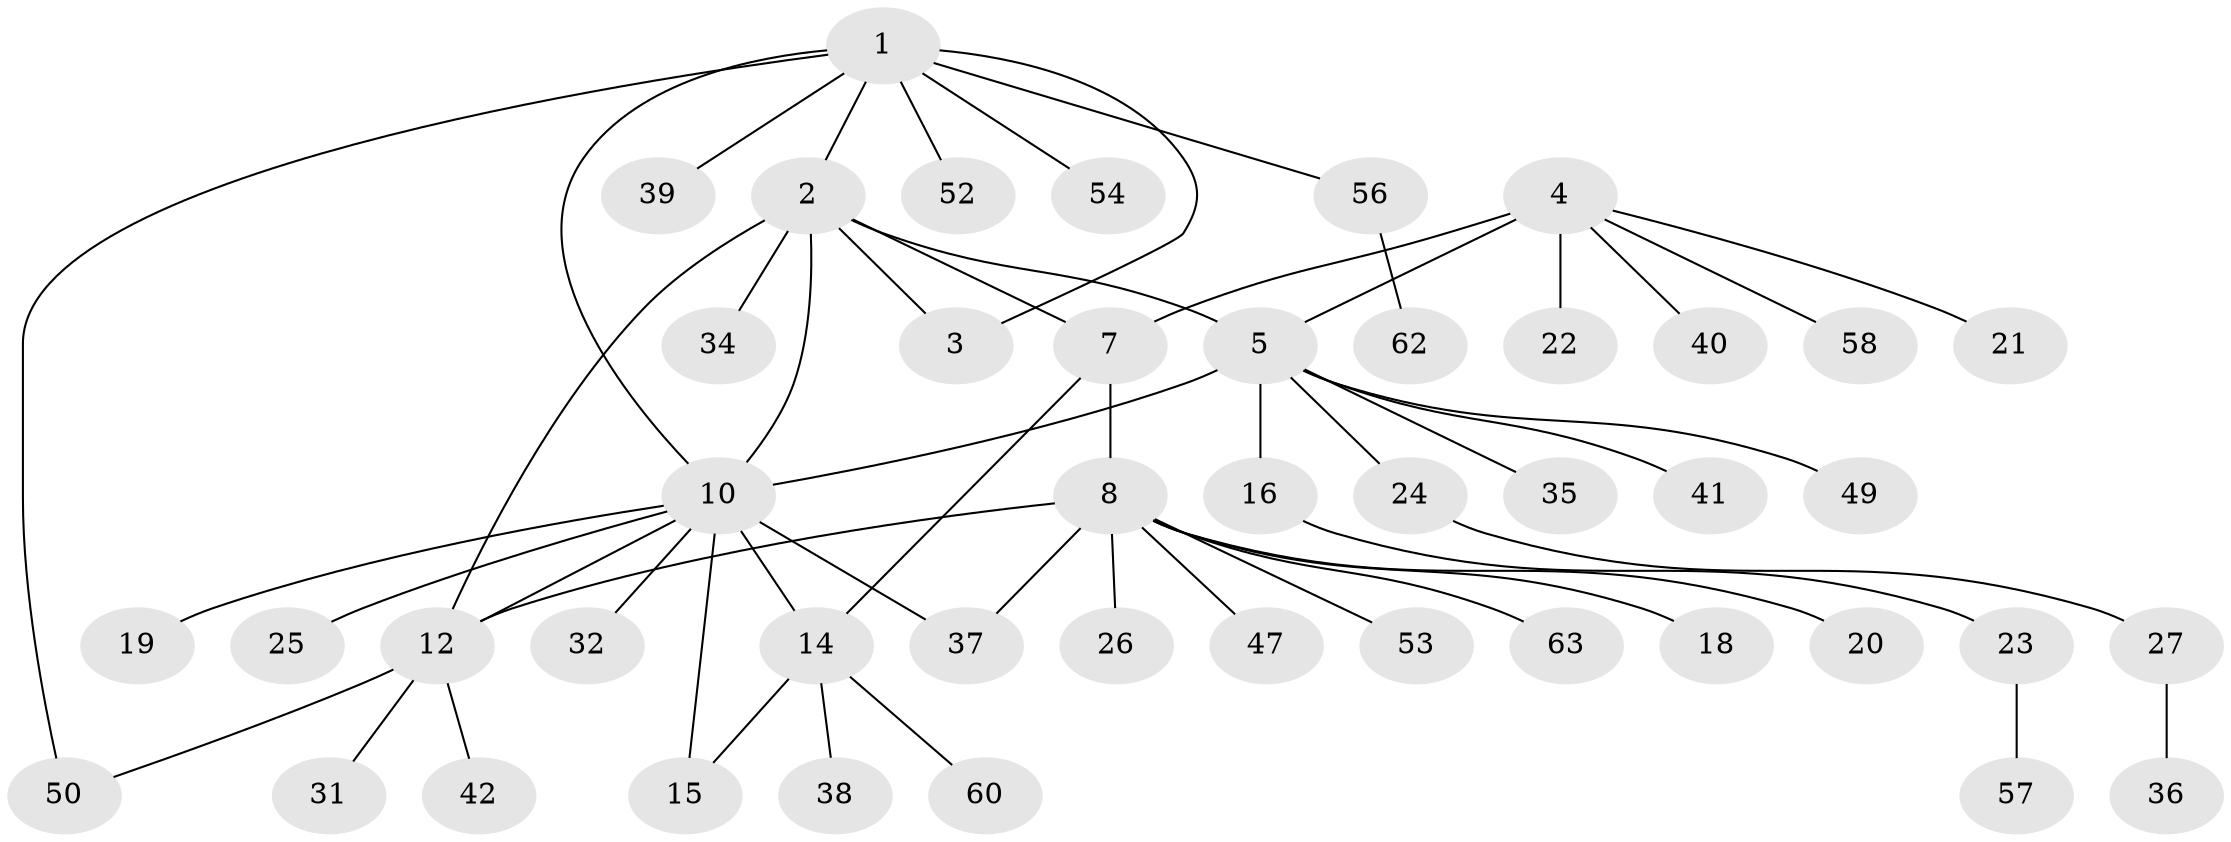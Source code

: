 // Generated by graph-tools (version 1.1) at 2025/52/02/27/25 19:52:21]
// undirected, 45 vertices, 54 edges
graph export_dot {
graph [start="1"]
  node [color=gray90,style=filled];
  1 [super="+29"];
  2 [super="+11"];
  3;
  4 [super="+30"];
  5 [super="+6"];
  7;
  8 [super="+9"];
  10 [super="+13"];
  12 [super="+17"];
  14 [super="+33"];
  15;
  16;
  18;
  19 [super="+51"];
  20;
  21;
  22;
  23;
  24 [super="+28"];
  25;
  26;
  27 [super="+44"];
  31 [super="+59"];
  32 [super="+46"];
  34 [super="+55"];
  35 [super="+43"];
  36;
  37;
  38;
  39 [super="+45"];
  40;
  41;
  42 [super="+48"];
  47 [super="+61"];
  49;
  50;
  52;
  53;
  54;
  56;
  57;
  58;
  60;
  62;
  63;
  1 -- 2;
  1 -- 3;
  1 -- 50;
  1 -- 52;
  1 -- 54;
  1 -- 39;
  1 -- 56;
  1 -- 10;
  2 -- 3;
  2 -- 5;
  2 -- 7;
  2 -- 10;
  2 -- 34;
  2 -- 12;
  4 -- 5 [weight=2];
  4 -- 7;
  4 -- 21;
  4 -- 22;
  4 -- 40;
  4 -- 58;
  5 -- 16;
  5 -- 41;
  5 -- 49;
  5 -- 35;
  5 -- 24;
  5 -- 10 [weight=2];
  7 -- 8 [weight=2];
  7 -- 14;
  8 -- 12;
  8 -- 18;
  8 -- 20;
  8 -- 37;
  8 -- 53;
  8 -- 63;
  8 -- 26;
  8 -- 47;
  10 -- 12;
  10 -- 25;
  10 -- 32;
  10 -- 37;
  10 -- 19;
  10 -- 14;
  10 -- 15;
  12 -- 31;
  12 -- 42;
  12 -- 50;
  14 -- 15;
  14 -- 38;
  14 -- 60;
  16 -- 23;
  23 -- 57;
  24 -- 27;
  27 -- 36;
  56 -- 62;
}
